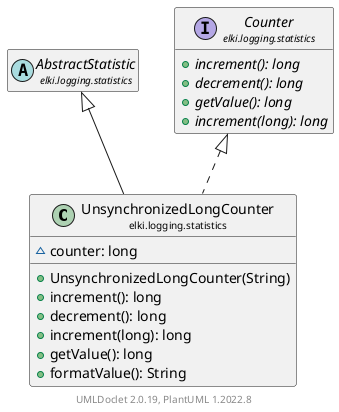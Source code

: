 @startuml
    remove .*\.(Instance|Par|Parameterizer|Factory)$
    set namespaceSeparator none
    hide empty fields
    hide empty methods

    class "<size:14>UnsynchronizedLongCounter\n<size:10>elki.logging.statistics" as elki.logging.statistics.UnsynchronizedLongCounter [[UnsynchronizedLongCounter.html]] {
        ~counter: long
        +UnsynchronizedLongCounter(String)
        +increment(): long
        +decrement(): long
        +increment(long): long
        +getValue(): long
        +formatValue(): String
    }

    abstract class "<size:14>AbstractStatistic\n<size:10>elki.logging.statistics" as elki.logging.statistics.AbstractStatistic [[AbstractStatistic.html]]
    interface "<size:14>Counter\n<size:10>elki.logging.statistics" as elki.logging.statistics.Counter [[Counter.html]] {
        {abstract} +increment(): long
        {abstract} +decrement(): long
        {abstract} +getValue(): long
        {abstract} +increment(long): long
    }

    elki.logging.statistics.AbstractStatistic <|-- elki.logging.statistics.UnsynchronizedLongCounter
    elki.logging.statistics.Counter <|.. elki.logging.statistics.UnsynchronizedLongCounter

    center footer UMLDoclet 2.0.19, PlantUML 1.2022.8
@enduml
